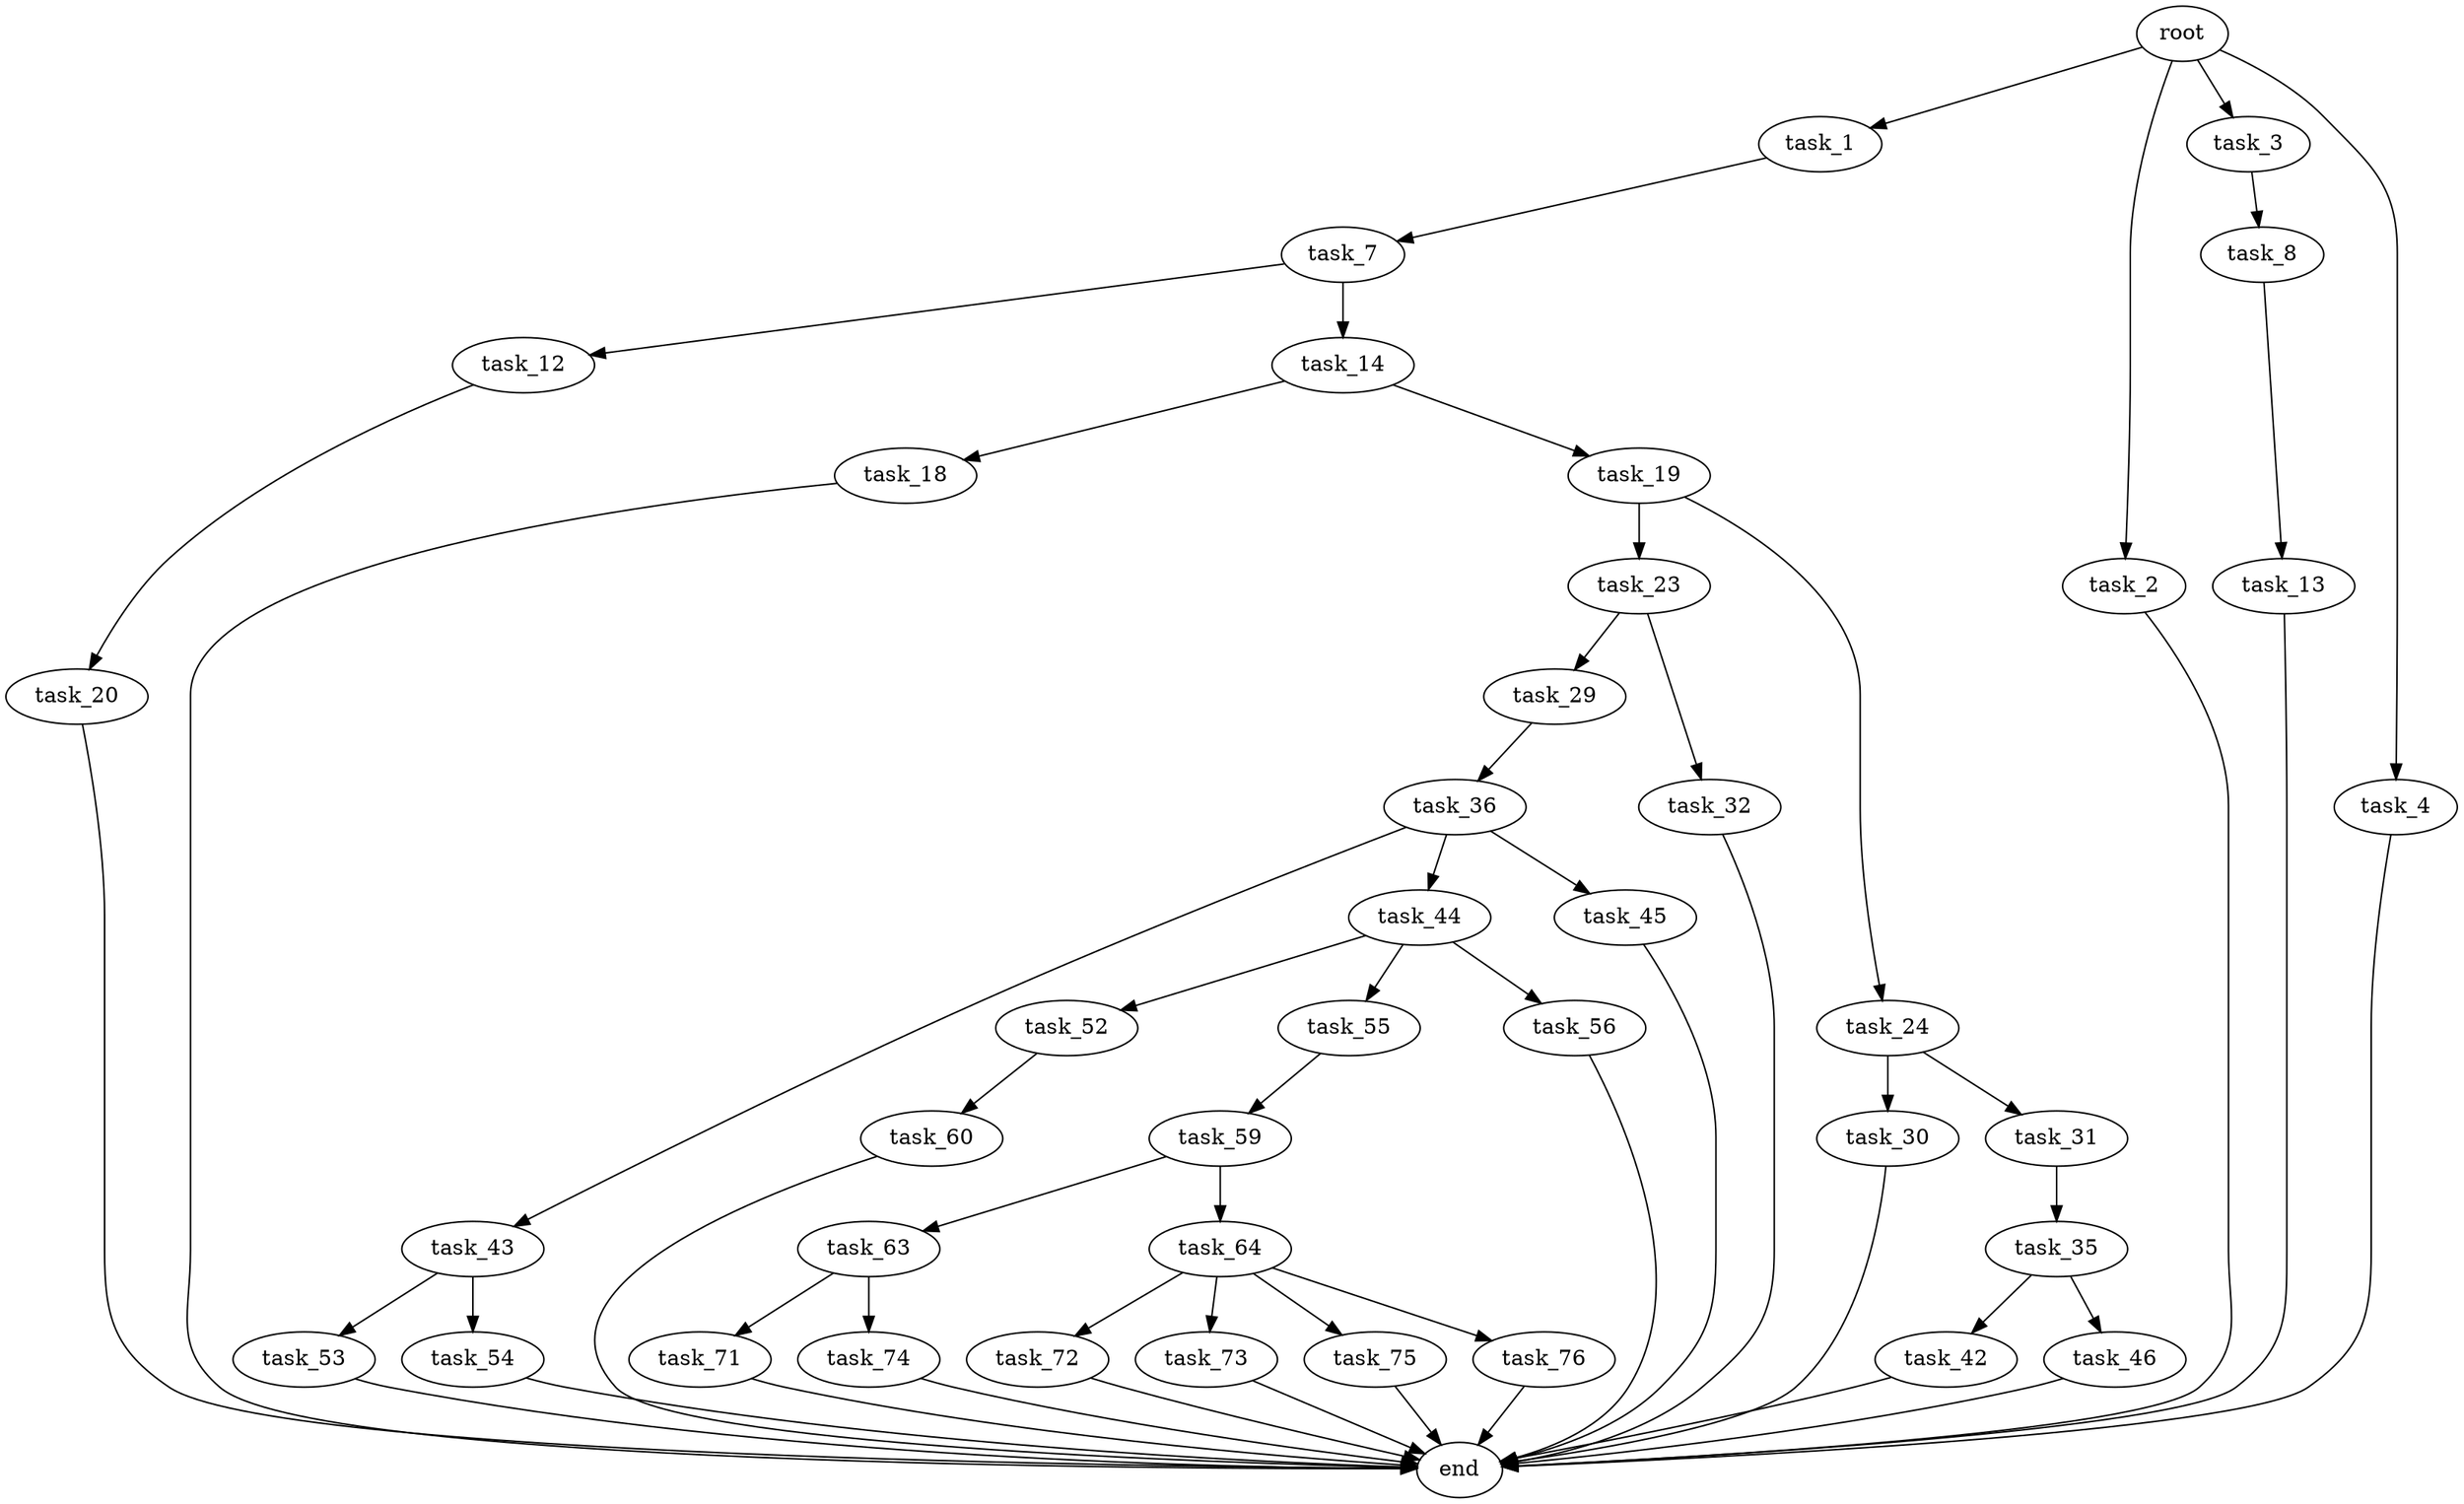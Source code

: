 digraph G {
  root [size="0.000000"];
  task_1 [size="84513116799.000000"];
  task_2 [size="193545421088.000000"];
  task_3 [size="5154754039.000000"];
  task_4 [size="782757789696.000000"];
  task_7 [size="7462811660.000000"];
  task_8 [size="12416741596.000000"];
  task_12 [size="1124100390394.000000"];
  task_13 [size="501048555782.000000"];
  task_14 [size="6898539532.000000"];
  task_18 [size="908434626530.000000"];
  task_19 [size="231928233984.000000"];
  task_20 [size="466559418597.000000"];
  task_23 [size="10240147914.000000"];
  task_24 [size="549755813888.000000"];
  task_29 [size="585253252403.000000"];
  task_30 [size="1164658081681.000000"];
  task_31 [size="229992899848.000000"];
  task_32 [size="41821991311.000000"];
  task_35 [size="451827537660.000000"];
  task_36 [size="511882567693.000000"];
  task_42 [size="19174338694.000000"];
  task_43 [size="18582062450.000000"];
  task_44 [size="104963264849.000000"];
  task_45 [size="29890965122.000000"];
  task_46 [size="209568867553.000000"];
  task_52 [size="12544054278.000000"];
  task_53 [size="152757637337.000000"];
  task_54 [size="68719476736.000000"];
  task_55 [size="82078562276.000000"];
  task_56 [size="1073741824000.000000"];
  task_59 [size="34863833880.000000"];
  task_60 [size="796394053325.000000"];
  task_63 [size="1073741824000.000000"];
  task_64 [size="1872193100.000000"];
  task_71 [size="2268499309.000000"];
  task_72 [size="782757789696.000000"];
  task_73 [size="3513567997.000000"];
  task_74 [size="202838795035.000000"];
  task_75 [size="16070311345.000000"];
  task_76 [size="8589934592.000000"];
  end [size="0.000000"];

  root -> task_1 [size="1.000000"];
  root -> task_2 [size="1.000000"];
  root -> task_3 [size="1.000000"];
  root -> task_4 [size="1.000000"];
  task_1 -> task_7 [size="301989888.000000"];
  task_2 -> end [size="1.000000"];
  task_3 -> task_8 [size="209715200.000000"];
  task_4 -> end [size="1.000000"];
  task_7 -> task_12 [size="838860800.000000"];
  task_7 -> task_14 [size="838860800.000000"];
  task_8 -> task_13 [size="838860800.000000"];
  task_12 -> task_20 [size="679477248.000000"];
  task_13 -> end [size="1.000000"];
  task_14 -> task_18 [size="134217728.000000"];
  task_14 -> task_19 [size="134217728.000000"];
  task_18 -> end [size="1.000000"];
  task_19 -> task_23 [size="301989888.000000"];
  task_19 -> task_24 [size="301989888.000000"];
  task_20 -> end [size="1.000000"];
  task_23 -> task_29 [size="301989888.000000"];
  task_23 -> task_32 [size="301989888.000000"];
  task_24 -> task_30 [size="536870912.000000"];
  task_24 -> task_31 [size="536870912.000000"];
  task_29 -> task_36 [size="679477248.000000"];
  task_30 -> end [size="1.000000"];
  task_31 -> task_35 [size="679477248.000000"];
  task_32 -> end [size="1.000000"];
  task_35 -> task_42 [size="679477248.000000"];
  task_35 -> task_46 [size="679477248.000000"];
  task_36 -> task_43 [size="679477248.000000"];
  task_36 -> task_44 [size="679477248.000000"];
  task_36 -> task_45 [size="679477248.000000"];
  task_42 -> end [size="1.000000"];
  task_43 -> task_53 [size="679477248.000000"];
  task_43 -> task_54 [size="679477248.000000"];
  task_44 -> task_52 [size="134217728.000000"];
  task_44 -> task_55 [size="134217728.000000"];
  task_44 -> task_56 [size="134217728.000000"];
  task_45 -> end [size="1.000000"];
  task_46 -> end [size="1.000000"];
  task_52 -> task_60 [size="679477248.000000"];
  task_53 -> end [size="1.000000"];
  task_54 -> end [size="1.000000"];
  task_55 -> task_59 [size="134217728.000000"];
  task_56 -> end [size="1.000000"];
  task_59 -> task_63 [size="838860800.000000"];
  task_59 -> task_64 [size="838860800.000000"];
  task_60 -> end [size="1.000000"];
  task_63 -> task_71 [size="838860800.000000"];
  task_63 -> task_74 [size="838860800.000000"];
  task_64 -> task_72 [size="75497472.000000"];
  task_64 -> task_73 [size="75497472.000000"];
  task_64 -> task_75 [size="75497472.000000"];
  task_64 -> task_76 [size="75497472.000000"];
  task_71 -> end [size="1.000000"];
  task_72 -> end [size="1.000000"];
  task_73 -> end [size="1.000000"];
  task_74 -> end [size="1.000000"];
  task_75 -> end [size="1.000000"];
  task_76 -> end [size="1.000000"];
}
